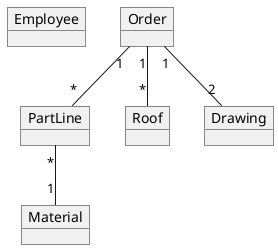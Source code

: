 @startuml

object Employee
object Material
object Order
object PartLine
object Roof
object Drawing

Order "1" -- "*" Roof
Order "1" -- "*" PartLine
Order "1" -- "2" Drawing
PartLine "*" -- "1" Material

@enduml
